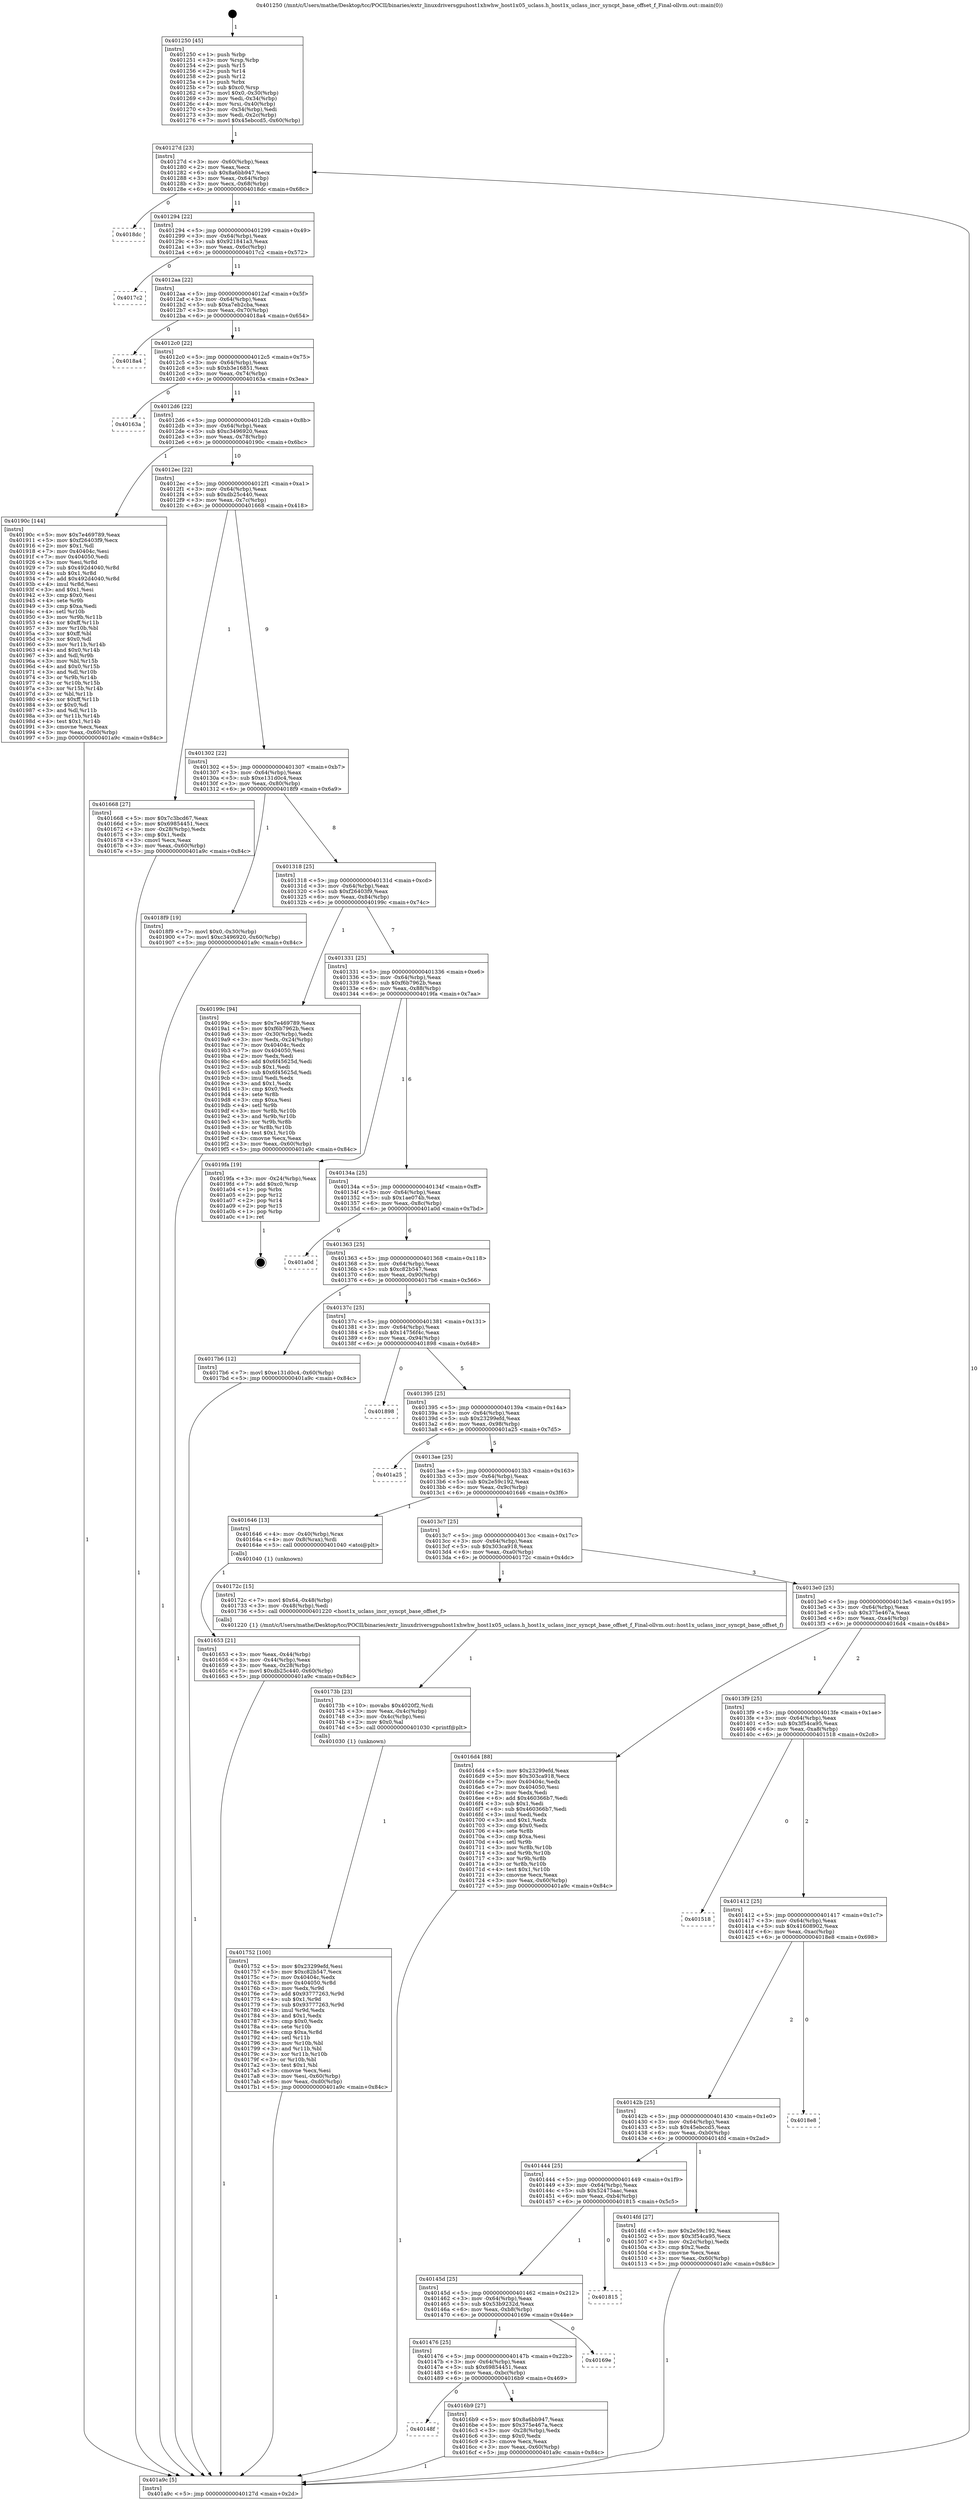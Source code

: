 digraph "0x401250" {
  label = "0x401250 (/mnt/c/Users/mathe/Desktop/tcc/POCII/binaries/extr_linuxdriversgpuhost1xhwhw_host1x05_uclass.h_host1x_uclass_incr_syncpt_base_offset_f_Final-ollvm.out::main(0))"
  labelloc = "t"
  node[shape=record]

  Entry [label="",width=0.3,height=0.3,shape=circle,fillcolor=black,style=filled]
  "0x40127d" [label="{
     0x40127d [23]\l
     | [instrs]\l
     &nbsp;&nbsp;0x40127d \<+3\>: mov -0x60(%rbp),%eax\l
     &nbsp;&nbsp;0x401280 \<+2\>: mov %eax,%ecx\l
     &nbsp;&nbsp;0x401282 \<+6\>: sub $0x8a6bb947,%ecx\l
     &nbsp;&nbsp;0x401288 \<+3\>: mov %eax,-0x64(%rbp)\l
     &nbsp;&nbsp;0x40128b \<+3\>: mov %ecx,-0x68(%rbp)\l
     &nbsp;&nbsp;0x40128e \<+6\>: je 00000000004018dc \<main+0x68c\>\l
  }"]
  "0x4018dc" [label="{
     0x4018dc\l
  }", style=dashed]
  "0x401294" [label="{
     0x401294 [22]\l
     | [instrs]\l
     &nbsp;&nbsp;0x401294 \<+5\>: jmp 0000000000401299 \<main+0x49\>\l
     &nbsp;&nbsp;0x401299 \<+3\>: mov -0x64(%rbp),%eax\l
     &nbsp;&nbsp;0x40129c \<+5\>: sub $0x921841a3,%eax\l
     &nbsp;&nbsp;0x4012a1 \<+3\>: mov %eax,-0x6c(%rbp)\l
     &nbsp;&nbsp;0x4012a4 \<+6\>: je 00000000004017c2 \<main+0x572\>\l
  }"]
  Exit [label="",width=0.3,height=0.3,shape=circle,fillcolor=black,style=filled,peripheries=2]
  "0x4017c2" [label="{
     0x4017c2\l
  }", style=dashed]
  "0x4012aa" [label="{
     0x4012aa [22]\l
     | [instrs]\l
     &nbsp;&nbsp;0x4012aa \<+5\>: jmp 00000000004012af \<main+0x5f\>\l
     &nbsp;&nbsp;0x4012af \<+3\>: mov -0x64(%rbp),%eax\l
     &nbsp;&nbsp;0x4012b2 \<+5\>: sub $0xa7eb2cba,%eax\l
     &nbsp;&nbsp;0x4012b7 \<+3\>: mov %eax,-0x70(%rbp)\l
     &nbsp;&nbsp;0x4012ba \<+6\>: je 00000000004018a4 \<main+0x654\>\l
  }"]
  "0x401752" [label="{
     0x401752 [100]\l
     | [instrs]\l
     &nbsp;&nbsp;0x401752 \<+5\>: mov $0x23299efd,%esi\l
     &nbsp;&nbsp;0x401757 \<+5\>: mov $0xc82b547,%ecx\l
     &nbsp;&nbsp;0x40175c \<+7\>: mov 0x40404c,%edx\l
     &nbsp;&nbsp;0x401763 \<+8\>: mov 0x404050,%r8d\l
     &nbsp;&nbsp;0x40176b \<+3\>: mov %edx,%r9d\l
     &nbsp;&nbsp;0x40176e \<+7\>: add $0x93777263,%r9d\l
     &nbsp;&nbsp;0x401775 \<+4\>: sub $0x1,%r9d\l
     &nbsp;&nbsp;0x401779 \<+7\>: sub $0x93777263,%r9d\l
     &nbsp;&nbsp;0x401780 \<+4\>: imul %r9d,%edx\l
     &nbsp;&nbsp;0x401784 \<+3\>: and $0x1,%edx\l
     &nbsp;&nbsp;0x401787 \<+3\>: cmp $0x0,%edx\l
     &nbsp;&nbsp;0x40178a \<+4\>: sete %r10b\l
     &nbsp;&nbsp;0x40178e \<+4\>: cmp $0xa,%r8d\l
     &nbsp;&nbsp;0x401792 \<+4\>: setl %r11b\l
     &nbsp;&nbsp;0x401796 \<+3\>: mov %r10b,%bl\l
     &nbsp;&nbsp;0x401799 \<+3\>: and %r11b,%bl\l
     &nbsp;&nbsp;0x40179c \<+3\>: xor %r11b,%r10b\l
     &nbsp;&nbsp;0x40179f \<+3\>: or %r10b,%bl\l
     &nbsp;&nbsp;0x4017a2 \<+3\>: test $0x1,%bl\l
     &nbsp;&nbsp;0x4017a5 \<+3\>: cmovne %ecx,%esi\l
     &nbsp;&nbsp;0x4017a8 \<+3\>: mov %esi,-0x60(%rbp)\l
     &nbsp;&nbsp;0x4017ab \<+6\>: mov %eax,-0xd0(%rbp)\l
     &nbsp;&nbsp;0x4017b1 \<+5\>: jmp 0000000000401a9c \<main+0x84c\>\l
  }"]
  "0x4018a4" [label="{
     0x4018a4\l
  }", style=dashed]
  "0x4012c0" [label="{
     0x4012c0 [22]\l
     | [instrs]\l
     &nbsp;&nbsp;0x4012c0 \<+5\>: jmp 00000000004012c5 \<main+0x75\>\l
     &nbsp;&nbsp;0x4012c5 \<+3\>: mov -0x64(%rbp),%eax\l
     &nbsp;&nbsp;0x4012c8 \<+5\>: sub $0xb3e16851,%eax\l
     &nbsp;&nbsp;0x4012cd \<+3\>: mov %eax,-0x74(%rbp)\l
     &nbsp;&nbsp;0x4012d0 \<+6\>: je 000000000040163a \<main+0x3ea\>\l
  }"]
  "0x40173b" [label="{
     0x40173b [23]\l
     | [instrs]\l
     &nbsp;&nbsp;0x40173b \<+10\>: movabs $0x4020f2,%rdi\l
     &nbsp;&nbsp;0x401745 \<+3\>: mov %eax,-0x4c(%rbp)\l
     &nbsp;&nbsp;0x401748 \<+3\>: mov -0x4c(%rbp),%esi\l
     &nbsp;&nbsp;0x40174b \<+2\>: mov $0x0,%al\l
     &nbsp;&nbsp;0x40174d \<+5\>: call 0000000000401030 \<printf@plt\>\l
     | [calls]\l
     &nbsp;&nbsp;0x401030 \{1\} (unknown)\l
  }"]
  "0x40163a" [label="{
     0x40163a\l
  }", style=dashed]
  "0x4012d6" [label="{
     0x4012d6 [22]\l
     | [instrs]\l
     &nbsp;&nbsp;0x4012d6 \<+5\>: jmp 00000000004012db \<main+0x8b\>\l
     &nbsp;&nbsp;0x4012db \<+3\>: mov -0x64(%rbp),%eax\l
     &nbsp;&nbsp;0x4012de \<+5\>: sub $0xc3496920,%eax\l
     &nbsp;&nbsp;0x4012e3 \<+3\>: mov %eax,-0x78(%rbp)\l
     &nbsp;&nbsp;0x4012e6 \<+6\>: je 000000000040190c \<main+0x6bc\>\l
  }"]
  "0x40148f" [label="{
     0x40148f\l
  }", style=dashed]
  "0x40190c" [label="{
     0x40190c [144]\l
     | [instrs]\l
     &nbsp;&nbsp;0x40190c \<+5\>: mov $0x7e469789,%eax\l
     &nbsp;&nbsp;0x401911 \<+5\>: mov $0xf26403f9,%ecx\l
     &nbsp;&nbsp;0x401916 \<+2\>: mov $0x1,%dl\l
     &nbsp;&nbsp;0x401918 \<+7\>: mov 0x40404c,%esi\l
     &nbsp;&nbsp;0x40191f \<+7\>: mov 0x404050,%edi\l
     &nbsp;&nbsp;0x401926 \<+3\>: mov %esi,%r8d\l
     &nbsp;&nbsp;0x401929 \<+7\>: sub $0x492d4040,%r8d\l
     &nbsp;&nbsp;0x401930 \<+4\>: sub $0x1,%r8d\l
     &nbsp;&nbsp;0x401934 \<+7\>: add $0x492d4040,%r8d\l
     &nbsp;&nbsp;0x40193b \<+4\>: imul %r8d,%esi\l
     &nbsp;&nbsp;0x40193f \<+3\>: and $0x1,%esi\l
     &nbsp;&nbsp;0x401942 \<+3\>: cmp $0x0,%esi\l
     &nbsp;&nbsp;0x401945 \<+4\>: sete %r9b\l
     &nbsp;&nbsp;0x401949 \<+3\>: cmp $0xa,%edi\l
     &nbsp;&nbsp;0x40194c \<+4\>: setl %r10b\l
     &nbsp;&nbsp;0x401950 \<+3\>: mov %r9b,%r11b\l
     &nbsp;&nbsp;0x401953 \<+4\>: xor $0xff,%r11b\l
     &nbsp;&nbsp;0x401957 \<+3\>: mov %r10b,%bl\l
     &nbsp;&nbsp;0x40195a \<+3\>: xor $0xff,%bl\l
     &nbsp;&nbsp;0x40195d \<+3\>: xor $0x0,%dl\l
     &nbsp;&nbsp;0x401960 \<+3\>: mov %r11b,%r14b\l
     &nbsp;&nbsp;0x401963 \<+4\>: and $0x0,%r14b\l
     &nbsp;&nbsp;0x401967 \<+3\>: and %dl,%r9b\l
     &nbsp;&nbsp;0x40196a \<+3\>: mov %bl,%r15b\l
     &nbsp;&nbsp;0x40196d \<+4\>: and $0x0,%r15b\l
     &nbsp;&nbsp;0x401971 \<+3\>: and %dl,%r10b\l
     &nbsp;&nbsp;0x401974 \<+3\>: or %r9b,%r14b\l
     &nbsp;&nbsp;0x401977 \<+3\>: or %r10b,%r15b\l
     &nbsp;&nbsp;0x40197a \<+3\>: xor %r15b,%r14b\l
     &nbsp;&nbsp;0x40197d \<+3\>: or %bl,%r11b\l
     &nbsp;&nbsp;0x401980 \<+4\>: xor $0xff,%r11b\l
     &nbsp;&nbsp;0x401984 \<+3\>: or $0x0,%dl\l
     &nbsp;&nbsp;0x401987 \<+3\>: and %dl,%r11b\l
     &nbsp;&nbsp;0x40198a \<+3\>: or %r11b,%r14b\l
     &nbsp;&nbsp;0x40198d \<+4\>: test $0x1,%r14b\l
     &nbsp;&nbsp;0x401991 \<+3\>: cmovne %ecx,%eax\l
     &nbsp;&nbsp;0x401994 \<+3\>: mov %eax,-0x60(%rbp)\l
     &nbsp;&nbsp;0x401997 \<+5\>: jmp 0000000000401a9c \<main+0x84c\>\l
  }"]
  "0x4012ec" [label="{
     0x4012ec [22]\l
     | [instrs]\l
     &nbsp;&nbsp;0x4012ec \<+5\>: jmp 00000000004012f1 \<main+0xa1\>\l
     &nbsp;&nbsp;0x4012f1 \<+3\>: mov -0x64(%rbp),%eax\l
     &nbsp;&nbsp;0x4012f4 \<+5\>: sub $0xdb25c440,%eax\l
     &nbsp;&nbsp;0x4012f9 \<+3\>: mov %eax,-0x7c(%rbp)\l
     &nbsp;&nbsp;0x4012fc \<+6\>: je 0000000000401668 \<main+0x418\>\l
  }"]
  "0x4016b9" [label="{
     0x4016b9 [27]\l
     | [instrs]\l
     &nbsp;&nbsp;0x4016b9 \<+5\>: mov $0x8a6bb947,%eax\l
     &nbsp;&nbsp;0x4016be \<+5\>: mov $0x375e467a,%ecx\l
     &nbsp;&nbsp;0x4016c3 \<+3\>: mov -0x28(%rbp),%edx\l
     &nbsp;&nbsp;0x4016c6 \<+3\>: cmp $0x0,%edx\l
     &nbsp;&nbsp;0x4016c9 \<+3\>: cmove %ecx,%eax\l
     &nbsp;&nbsp;0x4016cc \<+3\>: mov %eax,-0x60(%rbp)\l
     &nbsp;&nbsp;0x4016cf \<+5\>: jmp 0000000000401a9c \<main+0x84c\>\l
  }"]
  "0x401668" [label="{
     0x401668 [27]\l
     | [instrs]\l
     &nbsp;&nbsp;0x401668 \<+5\>: mov $0x7c3bcd67,%eax\l
     &nbsp;&nbsp;0x40166d \<+5\>: mov $0x69854451,%ecx\l
     &nbsp;&nbsp;0x401672 \<+3\>: mov -0x28(%rbp),%edx\l
     &nbsp;&nbsp;0x401675 \<+3\>: cmp $0x1,%edx\l
     &nbsp;&nbsp;0x401678 \<+3\>: cmovl %ecx,%eax\l
     &nbsp;&nbsp;0x40167b \<+3\>: mov %eax,-0x60(%rbp)\l
     &nbsp;&nbsp;0x40167e \<+5\>: jmp 0000000000401a9c \<main+0x84c\>\l
  }"]
  "0x401302" [label="{
     0x401302 [22]\l
     | [instrs]\l
     &nbsp;&nbsp;0x401302 \<+5\>: jmp 0000000000401307 \<main+0xb7\>\l
     &nbsp;&nbsp;0x401307 \<+3\>: mov -0x64(%rbp),%eax\l
     &nbsp;&nbsp;0x40130a \<+5\>: sub $0xe131d0c4,%eax\l
     &nbsp;&nbsp;0x40130f \<+3\>: mov %eax,-0x80(%rbp)\l
     &nbsp;&nbsp;0x401312 \<+6\>: je 00000000004018f9 \<main+0x6a9\>\l
  }"]
  "0x401476" [label="{
     0x401476 [25]\l
     | [instrs]\l
     &nbsp;&nbsp;0x401476 \<+5\>: jmp 000000000040147b \<main+0x22b\>\l
     &nbsp;&nbsp;0x40147b \<+3\>: mov -0x64(%rbp),%eax\l
     &nbsp;&nbsp;0x40147e \<+5\>: sub $0x69854451,%eax\l
     &nbsp;&nbsp;0x401483 \<+6\>: mov %eax,-0xbc(%rbp)\l
     &nbsp;&nbsp;0x401489 \<+6\>: je 00000000004016b9 \<main+0x469\>\l
  }"]
  "0x4018f9" [label="{
     0x4018f9 [19]\l
     | [instrs]\l
     &nbsp;&nbsp;0x4018f9 \<+7\>: movl $0x0,-0x30(%rbp)\l
     &nbsp;&nbsp;0x401900 \<+7\>: movl $0xc3496920,-0x60(%rbp)\l
     &nbsp;&nbsp;0x401907 \<+5\>: jmp 0000000000401a9c \<main+0x84c\>\l
  }"]
  "0x401318" [label="{
     0x401318 [25]\l
     | [instrs]\l
     &nbsp;&nbsp;0x401318 \<+5\>: jmp 000000000040131d \<main+0xcd\>\l
     &nbsp;&nbsp;0x40131d \<+3\>: mov -0x64(%rbp),%eax\l
     &nbsp;&nbsp;0x401320 \<+5\>: sub $0xf26403f9,%eax\l
     &nbsp;&nbsp;0x401325 \<+6\>: mov %eax,-0x84(%rbp)\l
     &nbsp;&nbsp;0x40132b \<+6\>: je 000000000040199c \<main+0x74c\>\l
  }"]
  "0x40169e" [label="{
     0x40169e\l
  }", style=dashed]
  "0x40199c" [label="{
     0x40199c [94]\l
     | [instrs]\l
     &nbsp;&nbsp;0x40199c \<+5\>: mov $0x7e469789,%eax\l
     &nbsp;&nbsp;0x4019a1 \<+5\>: mov $0xf6b7962b,%ecx\l
     &nbsp;&nbsp;0x4019a6 \<+3\>: mov -0x30(%rbp),%edx\l
     &nbsp;&nbsp;0x4019a9 \<+3\>: mov %edx,-0x24(%rbp)\l
     &nbsp;&nbsp;0x4019ac \<+7\>: mov 0x40404c,%edx\l
     &nbsp;&nbsp;0x4019b3 \<+7\>: mov 0x404050,%esi\l
     &nbsp;&nbsp;0x4019ba \<+2\>: mov %edx,%edi\l
     &nbsp;&nbsp;0x4019bc \<+6\>: add $0x6f45625d,%edi\l
     &nbsp;&nbsp;0x4019c2 \<+3\>: sub $0x1,%edi\l
     &nbsp;&nbsp;0x4019c5 \<+6\>: sub $0x6f45625d,%edi\l
     &nbsp;&nbsp;0x4019cb \<+3\>: imul %edi,%edx\l
     &nbsp;&nbsp;0x4019ce \<+3\>: and $0x1,%edx\l
     &nbsp;&nbsp;0x4019d1 \<+3\>: cmp $0x0,%edx\l
     &nbsp;&nbsp;0x4019d4 \<+4\>: sete %r8b\l
     &nbsp;&nbsp;0x4019d8 \<+3\>: cmp $0xa,%esi\l
     &nbsp;&nbsp;0x4019db \<+4\>: setl %r9b\l
     &nbsp;&nbsp;0x4019df \<+3\>: mov %r8b,%r10b\l
     &nbsp;&nbsp;0x4019e2 \<+3\>: and %r9b,%r10b\l
     &nbsp;&nbsp;0x4019e5 \<+3\>: xor %r9b,%r8b\l
     &nbsp;&nbsp;0x4019e8 \<+3\>: or %r8b,%r10b\l
     &nbsp;&nbsp;0x4019eb \<+4\>: test $0x1,%r10b\l
     &nbsp;&nbsp;0x4019ef \<+3\>: cmovne %ecx,%eax\l
     &nbsp;&nbsp;0x4019f2 \<+3\>: mov %eax,-0x60(%rbp)\l
     &nbsp;&nbsp;0x4019f5 \<+5\>: jmp 0000000000401a9c \<main+0x84c\>\l
  }"]
  "0x401331" [label="{
     0x401331 [25]\l
     | [instrs]\l
     &nbsp;&nbsp;0x401331 \<+5\>: jmp 0000000000401336 \<main+0xe6\>\l
     &nbsp;&nbsp;0x401336 \<+3\>: mov -0x64(%rbp),%eax\l
     &nbsp;&nbsp;0x401339 \<+5\>: sub $0xf6b7962b,%eax\l
     &nbsp;&nbsp;0x40133e \<+6\>: mov %eax,-0x88(%rbp)\l
     &nbsp;&nbsp;0x401344 \<+6\>: je 00000000004019fa \<main+0x7aa\>\l
  }"]
  "0x40145d" [label="{
     0x40145d [25]\l
     | [instrs]\l
     &nbsp;&nbsp;0x40145d \<+5\>: jmp 0000000000401462 \<main+0x212\>\l
     &nbsp;&nbsp;0x401462 \<+3\>: mov -0x64(%rbp),%eax\l
     &nbsp;&nbsp;0x401465 \<+5\>: sub $0x53b9232d,%eax\l
     &nbsp;&nbsp;0x40146a \<+6\>: mov %eax,-0xb8(%rbp)\l
     &nbsp;&nbsp;0x401470 \<+6\>: je 000000000040169e \<main+0x44e\>\l
  }"]
  "0x4019fa" [label="{
     0x4019fa [19]\l
     | [instrs]\l
     &nbsp;&nbsp;0x4019fa \<+3\>: mov -0x24(%rbp),%eax\l
     &nbsp;&nbsp;0x4019fd \<+7\>: add $0xc0,%rsp\l
     &nbsp;&nbsp;0x401a04 \<+1\>: pop %rbx\l
     &nbsp;&nbsp;0x401a05 \<+2\>: pop %r12\l
     &nbsp;&nbsp;0x401a07 \<+2\>: pop %r14\l
     &nbsp;&nbsp;0x401a09 \<+2\>: pop %r15\l
     &nbsp;&nbsp;0x401a0b \<+1\>: pop %rbp\l
     &nbsp;&nbsp;0x401a0c \<+1\>: ret\l
  }"]
  "0x40134a" [label="{
     0x40134a [25]\l
     | [instrs]\l
     &nbsp;&nbsp;0x40134a \<+5\>: jmp 000000000040134f \<main+0xff\>\l
     &nbsp;&nbsp;0x40134f \<+3\>: mov -0x64(%rbp),%eax\l
     &nbsp;&nbsp;0x401352 \<+5\>: sub $0x1ae074b,%eax\l
     &nbsp;&nbsp;0x401357 \<+6\>: mov %eax,-0x8c(%rbp)\l
     &nbsp;&nbsp;0x40135d \<+6\>: je 0000000000401a0d \<main+0x7bd\>\l
  }"]
  "0x401815" [label="{
     0x401815\l
  }", style=dashed]
  "0x401a0d" [label="{
     0x401a0d\l
  }", style=dashed]
  "0x401363" [label="{
     0x401363 [25]\l
     | [instrs]\l
     &nbsp;&nbsp;0x401363 \<+5\>: jmp 0000000000401368 \<main+0x118\>\l
     &nbsp;&nbsp;0x401368 \<+3\>: mov -0x64(%rbp),%eax\l
     &nbsp;&nbsp;0x40136b \<+5\>: sub $0xc82b547,%eax\l
     &nbsp;&nbsp;0x401370 \<+6\>: mov %eax,-0x90(%rbp)\l
     &nbsp;&nbsp;0x401376 \<+6\>: je 00000000004017b6 \<main+0x566\>\l
  }"]
  "0x401653" [label="{
     0x401653 [21]\l
     | [instrs]\l
     &nbsp;&nbsp;0x401653 \<+3\>: mov %eax,-0x44(%rbp)\l
     &nbsp;&nbsp;0x401656 \<+3\>: mov -0x44(%rbp),%eax\l
     &nbsp;&nbsp;0x401659 \<+3\>: mov %eax,-0x28(%rbp)\l
     &nbsp;&nbsp;0x40165c \<+7\>: movl $0xdb25c440,-0x60(%rbp)\l
     &nbsp;&nbsp;0x401663 \<+5\>: jmp 0000000000401a9c \<main+0x84c\>\l
  }"]
  "0x4017b6" [label="{
     0x4017b6 [12]\l
     | [instrs]\l
     &nbsp;&nbsp;0x4017b6 \<+7\>: movl $0xe131d0c4,-0x60(%rbp)\l
     &nbsp;&nbsp;0x4017bd \<+5\>: jmp 0000000000401a9c \<main+0x84c\>\l
  }"]
  "0x40137c" [label="{
     0x40137c [25]\l
     | [instrs]\l
     &nbsp;&nbsp;0x40137c \<+5\>: jmp 0000000000401381 \<main+0x131\>\l
     &nbsp;&nbsp;0x401381 \<+3\>: mov -0x64(%rbp),%eax\l
     &nbsp;&nbsp;0x401384 \<+5\>: sub $0x14756f4c,%eax\l
     &nbsp;&nbsp;0x401389 \<+6\>: mov %eax,-0x94(%rbp)\l
     &nbsp;&nbsp;0x40138f \<+6\>: je 0000000000401898 \<main+0x648\>\l
  }"]
  "0x401250" [label="{
     0x401250 [45]\l
     | [instrs]\l
     &nbsp;&nbsp;0x401250 \<+1\>: push %rbp\l
     &nbsp;&nbsp;0x401251 \<+3\>: mov %rsp,%rbp\l
     &nbsp;&nbsp;0x401254 \<+2\>: push %r15\l
     &nbsp;&nbsp;0x401256 \<+2\>: push %r14\l
     &nbsp;&nbsp;0x401258 \<+2\>: push %r12\l
     &nbsp;&nbsp;0x40125a \<+1\>: push %rbx\l
     &nbsp;&nbsp;0x40125b \<+7\>: sub $0xc0,%rsp\l
     &nbsp;&nbsp;0x401262 \<+7\>: movl $0x0,-0x30(%rbp)\l
     &nbsp;&nbsp;0x401269 \<+3\>: mov %edi,-0x34(%rbp)\l
     &nbsp;&nbsp;0x40126c \<+4\>: mov %rsi,-0x40(%rbp)\l
     &nbsp;&nbsp;0x401270 \<+3\>: mov -0x34(%rbp),%edi\l
     &nbsp;&nbsp;0x401273 \<+3\>: mov %edi,-0x2c(%rbp)\l
     &nbsp;&nbsp;0x401276 \<+7\>: movl $0x45ebccd5,-0x60(%rbp)\l
  }"]
  "0x401898" [label="{
     0x401898\l
  }", style=dashed]
  "0x401395" [label="{
     0x401395 [25]\l
     | [instrs]\l
     &nbsp;&nbsp;0x401395 \<+5\>: jmp 000000000040139a \<main+0x14a\>\l
     &nbsp;&nbsp;0x40139a \<+3\>: mov -0x64(%rbp),%eax\l
     &nbsp;&nbsp;0x40139d \<+5\>: sub $0x23299efd,%eax\l
     &nbsp;&nbsp;0x4013a2 \<+6\>: mov %eax,-0x98(%rbp)\l
     &nbsp;&nbsp;0x4013a8 \<+6\>: je 0000000000401a25 \<main+0x7d5\>\l
  }"]
  "0x401a9c" [label="{
     0x401a9c [5]\l
     | [instrs]\l
     &nbsp;&nbsp;0x401a9c \<+5\>: jmp 000000000040127d \<main+0x2d\>\l
  }"]
  "0x401a25" [label="{
     0x401a25\l
  }", style=dashed]
  "0x4013ae" [label="{
     0x4013ae [25]\l
     | [instrs]\l
     &nbsp;&nbsp;0x4013ae \<+5\>: jmp 00000000004013b3 \<main+0x163\>\l
     &nbsp;&nbsp;0x4013b3 \<+3\>: mov -0x64(%rbp),%eax\l
     &nbsp;&nbsp;0x4013b6 \<+5\>: sub $0x2e59c192,%eax\l
     &nbsp;&nbsp;0x4013bb \<+6\>: mov %eax,-0x9c(%rbp)\l
     &nbsp;&nbsp;0x4013c1 \<+6\>: je 0000000000401646 \<main+0x3f6\>\l
  }"]
  "0x401444" [label="{
     0x401444 [25]\l
     | [instrs]\l
     &nbsp;&nbsp;0x401444 \<+5\>: jmp 0000000000401449 \<main+0x1f9\>\l
     &nbsp;&nbsp;0x401449 \<+3\>: mov -0x64(%rbp),%eax\l
     &nbsp;&nbsp;0x40144c \<+5\>: sub $0x52475aac,%eax\l
     &nbsp;&nbsp;0x401451 \<+6\>: mov %eax,-0xb4(%rbp)\l
     &nbsp;&nbsp;0x401457 \<+6\>: je 0000000000401815 \<main+0x5c5\>\l
  }"]
  "0x401646" [label="{
     0x401646 [13]\l
     | [instrs]\l
     &nbsp;&nbsp;0x401646 \<+4\>: mov -0x40(%rbp),%rax\l
     &nbsp;&nbsp;0x40164a \<+4\>: mov 0x8(%rax),%rdi\l
     &nbsp;&nbsp;0x40164e \<+5\>: call 0000000000401040 \<atoi@plt\>\l
     | [calls]\l
     &nbsp;&nbsp;0x401040 \{1\} (unknown)\l
  }"]
  "0x4013c7" [label="{
     0x4013c7 [25]\l
     | [instrs]\l
     &nbsp;&nbsp;0x4013c7 \<+5\>: jmp 00000000004013cc \<main+0x17c\>\l
     &nbsp;&nbsp;0x4013cc \<+3\>: mov -0x64(%rbp),%eax\l
     &nbsp;&nbsp;0x4013cf \<+5\>: sub $0x303ca918,%eax\l
     &nbsp;&nbsp;0x4013d4 \<+6\>: mov %eax,-0xa0(%rbp)\l
     &nbsp;&nbsp;0x4013da \<+6\>: je 000000000040172c \<main+0x4dc\>\l
  }"]
  "0x4014fd" [label="{
     0x4014fd [27]\l
     | [instrs]\l
     &nbsp;&nbsp;0x4014fd \<+5\>: mov $0x2e59c192,%eax\l
     &nbsp;&nbsp;0x401502 \<+5\>: mov $0x3f54ca95,%ecx\l
     &nbsp;&nbsp;0x401507 \<+3\>: mov -0x2c(%rbp),%edx\l
     &nbsp;&nbsp;0x40150a \<+3\>: cmp $0x2,%edx\l
     &nbsp;&nbsp;0x40150d \<+3\>: cmovne %ecx,%eax\l
     &nbsp;&nbsp;0x401510 \<+3\>: mov %eax,-0x60(%rbp)\l
     &nbsp;&nbsp;0x401513 \<+5\>: jmp 0000000000401a9c \<main+0x84c\>\l
  }"]
  "0x40172c" [label="{
     0x40172c [15]\l
     | [instrs]\l
     &nbsp;&nbsp;0x40172c \<+7\>: movl $0x64,-0x48(%rbp)\l
     &nbsp;&nbsp;0x401733 \<+3\>: mov -0x48(%rbp),%edi\l
     &nbsp;&nbsp;0x401736 \<+5\>: call 0000000000401220 \<host1x_uclass_incr_syncpt_base_offset_f\>\l
     | [calls]\l
     &nbsp;&nbsp;0x401220 \{1\} (/mnt/c/Users/mathe/Desktop/tcc/POCII/binaries/extr_linuxdriversgpuhost1xhwhw_host1x05_uclass.h_host1x_uclass_incr_syncpt_base_offset_f_Final-ollvm.out::host1x_uclass_incr_syncpt_base_offset_f)\l
  }"]
  "0x4013e0" [label="{
     0x4013e0 [25]\l
     | [instrs]\l
     &nbsp;&nbsp;0x4013e0 \<+5\>: jmp 00000000004013e5 \<main+0x195\>\l
     &nbsp;&nbsp;0x4013e5 \<+3\>: mov -0x64(%rbp),%eax\l
     &nbsp;&nbsp;0x4013e8 \<+5\>: sub $0x375e467a,%eax\l
     &nbsp;&nbsp;0x4013ed \<+6\>: mov %eax,-0xa4(%rbp)\l
     &nbsp;&nbsp;0x4013f3 \<+6\>: je 00000000004016d4 \<main+0x484\>\l
  }"]
  "0x40142b" [label="{
     0x40142b [25]\l
     | [instrs]\l
     &nbsp;&nbsp;0x40142b \<+5\>: jmp 0000000000401430 \<main+0x1e0\>\l
     &nbsp;&nbsp;0x401430 \<+3\>: mov -0x64(%rbp),%eax\l
     &nbsp;&nbsp;0x401433 \<+5\>: sub $0x45ebccd5,%eax\l
     &nbsp;&nbsp;0x401438 \<+6\>: mov %eax,-0xb0(%rbp)\l
     &nbsp;&nbsp;0x40143e \<+6\>: je 00000000004014fd \<main+0x2ad\>\l
  }"]
  "0x4016d4" [label="{
     0x4016d4 [88]\l
     | [instrs]\l
     &nbsp;&nbsp;0x4016d4 \<+5\>: mov $0x23299efd,%eax\l
     &nbsp;&nbsp;0x4016d9 \<+5\>: mov $0x303ca918,%ecx\l
     &nbsp;&nbsp;0x4016de \<+7\>: mov 0x40404c,%edx\l
     &nbsp;&nbsp;0x4016e5 \<+7\>: mov 0x404050,%esi\l
     &nbsp;&nbsp;0x4016ec \<+2\>: mov %edx,%edi\l
     &nbsp;&nbsp;0x4016ee \<+6\>: add $0x460366b7,%edi\l
     &nbsp;&nbsp;0x4016f4 \<+3\>: sub $0x1,%edi\l
     &nbsp;&nbsp;0x4016f7 \<+6\>: sub $0x460366b7,%edi\l
     &nbsp;&nbsp;0x4016fd \<+3\>: imul %edi,%edx\l
     &nbsp;&nbsp;0x401700 \<+3\>: and $0x1,%edx\l
     &nbsp;&nbsp;0x401703 \<+3\>: cmp $0x0,%edx\l
     &nbsp;&nbsp;0x401706 \<+4\>: sete %r8b\l
     &nbsp;&nbsp;0x40170a \<+3\>: cmp $0xa,%esi\l
     &nbsp;&nbsp;0x40170d \<+4\>: setl %r9b\l
     &nbsp;&nbsp;0x401711 \<+3\>: mov %r8b,%r10b\l
     &nbsp;&nbsp;0x401714 \<+3\>: and %r9b,%r10b\l
     &nbsp;&nbsp;0x401717 \<+3\>: xor %r9b,%r8b\l
     &nbsp;&nbsp;0x40171a \<+3\>: or %r8b,%r10b\l
     &nbsp;&nbsp;0x40171d \<+4\>: test $0x1,%r10b\l
     &nbsp;&nbsp;0x401721 \<+3\>: cmovne %ecx,%eax\l
     &nbsp;&nbsp;0x401724 \<+3\>: mov %eax,-0x60(%rbp)\l
     &nbsp;&nbsp;0x401727 \<+5\>: jmp 0000000000401a9c \<main+0x84c\>\l
  }"]
  "0x4013f9" [label="{
     0x4013f9 [25]\l
     | [instrs]\l
     &nbsp;&nbsp;0x4013f9 \<+5\>: jmp 00000000004013fe \<main+0x1ae\>\l
     &nbsp;&nbsp;0x4013fe \<+3\>: mov -0x64(%rbp),%eax\l
     &nbsp;&nbsp;0x401401 \<+5\>: sub $0x3f54ca95,%eax\l
     &nbsp;&nbsp;0x401406 \<+6\>: mov %eax,-0xa8(%rbp)\l
     &nbsp;&nbsp;0x40140c \<+6\>: je 0000000000401518 \<main+0x2c8\>\l
  }"]
  "0x4018e8" [label="{
     0x4018e8\l
  }", style=dashed]
  "0x401518" [label="{
     0x401518\l
  }", style=dashed]
  "0x401412" [label="{
     0x401412 [25]\l
     | [instrs]\l
     &nbsp;&nbsp;0x401412 \<+5\>: jmp 0000000000401417 \<main+0x1c7\>\l
     &nbsp;&nbsp;0x401417 \<+3\>: mov -0x64(%rbp),%eax\l
     &nbsp;&nbsp;0x40141a \<+5\>: sub $0x41608902,%eax\l
     &nbsp;&nbsp;0x40141f \<+6\>: mov %eax,-0xac(%rbp)\l
     &nbsp;&nbsp;0x401425 \<+6\>: je 00000000004018e8 \<main+0x698\>\l
  }"]
  Entry -> "0x401250" [label=" 1"]
  "0x40127d" -> "0x4018dc" [label=" 0"]
  "0x40127d" -> "0x401294" [label=" 11"]
  "0x4019fa" -> Exit [label=" 1"]
  "0x401294" -> "0x4017c2" [label=" 0"]
  "0x401294" -> "0x4012aa" [label=" 11"]
  "0x40199c" -> "0x401a9c" [label=" 1"]
  "0x4012aa" -> "0x4018a4" [label=" 0"]
  "0x4012aa" -> "0x4012c0" [label=" 11"]
  "0x40190c" -> "0x401a9c" [label=" 1"]
  "0x4012c0" -> "0x40163a" [label=" 0"]
  "0x4012c0" -> "0x4012d6" [label=" 11"]
  "0x4018f9" -> "0x401a9c" [label=" 1"]
  "0x4012d6" -> "0x40190c" [label=" 1"]
  "0x4012d6" -> "0x4012ec" [label=" 10"]
  "0x4017b6" -> "0x401a9c" [label=" 1"]
  "0x4012ec" -> "0x401668" [label=" 1"]
  "0x4012ec" -> "0x401302" [label=" 9"]
  "0x401752" -> "0x401a9c" [label=" 1"]
  "0x401302" -> "0x4018f9" [label=" 1"]
  "0x401302" -> "0x401318" [label=" 8"]
  "0x40172c" -> "0x40173b" [label=" 1"]
  "0x401318" -> "0x40199c" [label=" 1"]
  "0x401318" -> "0x401331" [label=" 7"]
  "0x4016d4" -> "0x401a9c" [label=" 1"]
  "0x401331" -> "0x4019fa" [label=" 1"]
  "0x401331" -> "0x40134a" [label=" 6"]
  "0x401476" -> "0x40148f" [label=" 0"]
  "0x40134a" -> "0x401a0d" [label=" 0"]
  "0x40134a" -> "0x401363" [label=" 6"]
  "0x401476" -> "0x4016b9" [label=" 1"]
  "0x401363" -> "0x4017b6" [label=" 1"]
  "0x401363" -> "0x40137c" [label=" 5"]
  "0x40145d" -> "0x401476" [label=" 1"]
  "0x40137c" -> "0x401898" [label=" 0"]
  "0x40137c" -> "0x401395" [label=" 5"]
  "0x40145d" -> "0x40169e" [label=" 0"]
  "0x401395" -> "0x401a25" [label=" 0"]
  "0x401395" -> "0x4013ae" [label=" 5"]
  "0x4016b9" -> "0x401a9c" [label=" 1"]
  "0x4013ae" -> "0x401646" [label=" 1"]
  "0x4013ae" -> "0x4013c7" [label=" 4"]
  "0x401444" -> "0x40145d" [label=" 1"]
  "0x4013c7" -> "0x40172c" [label=" 1"]
  "0x4013c7" -> "0x4013e0" [label=" 3"]
  "0x401444" -> "0x401815" [label=" 0"]
  "0x4013e0" -> "0x4016d4" [label=" 1"]
  "0x4013e0" -> "0x4013f9" [label=" 2"]
  "0x401668" -> "0x401a9c" [label=" 1"]
  "0x4013f9" -> "0x401518" [label=" 0"]
  "0x4013f9" -> "0x401412" [label=" 2"]
  "0x401653" -> "0x401a9c" [label=" 1"]
  "0x401412" -> "0x4018e8" [label=" 0"]
  "0x401412" -> "0x40142b" [label=" 2"]
  "0x40173b" -> "0x401752" [label=" 1"]
  "0x40142b" -> "0x4014fd" [label=" 1"]
  "0x40142b" -> "0x401444" [label=" 1"]
  "0x4014fd" -> "0x401a9c" [label=" 1"]
  "0x401250" -> "0x40127d" [label=" 1"]
  "0x401a9c" -> "0x40127d" [label=" 10"]
  "0x401646" -> "0x401653" [label=" 1"]
}
